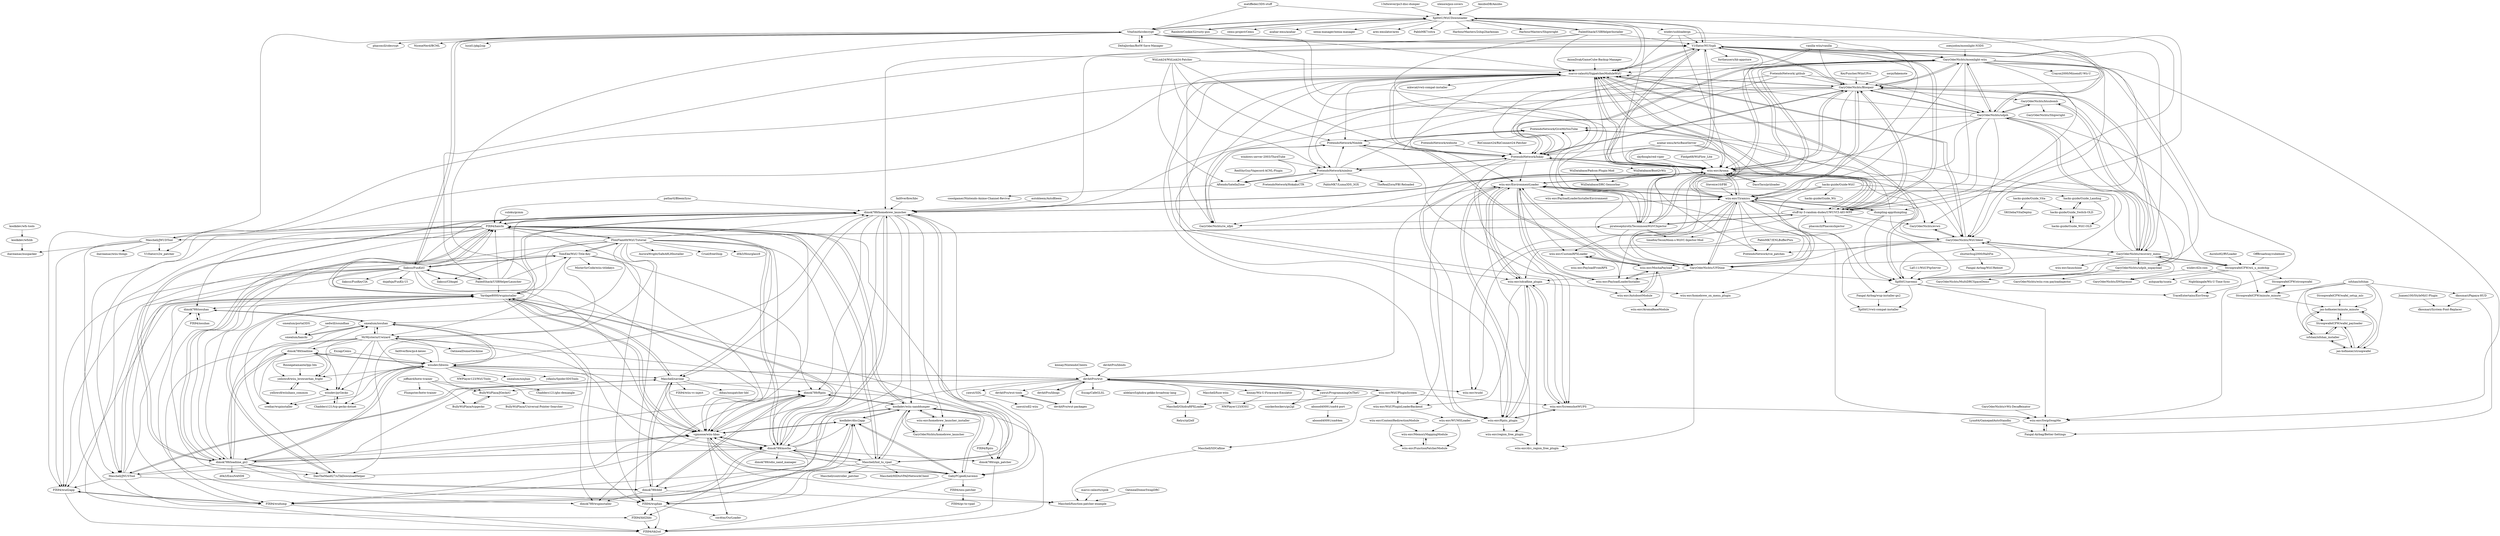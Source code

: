 digraph G {
"13xforever/ps3-disc-dumper" -> "Xpl0itU/WiiUDownloader" ["e"=1]
"matiffeder/3DS-stuff" -> "Xpl0itU/WiiUDownloader" ["e"=1]
"matiffeder/3DS-stuff" -> "VitaSmith/cdecrypt" ["e"=1]
"FailedShack/USBHelperInstaller" -> "Xpl0itU/WiiUDownloader" ["e"=1]
"FailedShack/USBHelperInstaller" -> "V10lator/NUSspli" ["e"=1]
"FailedShack/USBHelperInstaller" -> "marco-calautti/SigpatchesModuleWiiU" ["e"=1]
"FailedShack/USBHelperInstaller" -> "dimok789/homebrew_launcher" ["e"=1]
"FailedShack/USBHelperInstaller" -> "piratesephiroth/TeconmoonWiiVCInjector" ["e"=1]
"PretendoNetwork/website" -> "PretendoNetwork/Inkay" ["e"=1]
"FailedShack/USBHelperLauncher" -> "dimok789/homebrew_launcher" ["e"=1]
"FailedShack/USBHelperLauncher" -> "TomEke/WiiU-Title-Key" ["e"=1]
"FailedShack/USBHelperLauncher" -> "V10lator/NUSspli" ["e"=1]
"FailedShack/USBHelperLauncher" -> "llakssz/FunKiiU" ["e"=1]
"FailedShack/USBHelperLauncher" -> "FIX94/haxchi" ["e"=1]
"FailedShack/USBHelperLauncher" -> "Yardape8000/wupinstaller" ["e"=1]
"RiiConnect24/RiiConnect24-Patcher" -> "PretendoNetwork/Inkay" ["e"=1]
"PretendoNetwork/.github" -> "PretendoNetwork/nimbus" ["e"=1]
"PretendoNetwork/.github" -> "PretendoNetwork/Inkay" ["e"=1]
"PretendoNetwork/.github" -> "GaryOderNichts/udpih" ["e"=1]
"PretendoNetwork/.github" -> "GaryOderNichts/Bloopair" ["e"=1]
"Fledge68/WiiFlow_Lite" -> "wiiu-env/Aroma" ["e"=1]
"pathartl/BleemSync" -> "dimok789/homebrew_launcher" ["e"=1]
"pathartl/BleemSync" -> "FIX94/haxchi" ["e"=1]
"DeltaJordan/BotW-Save-Manager" -> "VitaSmith/cdecrypt" ["e"=1]
"hacks-guide/Guide_Vita" -> "SKGleba/VitaDeploy" ["e"=1]
"hacks-guide/Guide_Vita" -> "hacks-guide/Guide_Switch-OLD"
"hacks-guide/Guide_Landing" -> "hacks-guide/Guide_Switch-OLD"
"hacks-guide/Guide_Landing" -> "hacks-guide/Guide_WiiU-OLD"
"wiiu-env/homebrew_launcher_installer" -> "GaryOderNichts/homebrew_launcher"
"wiiu-env/homebrew_launcher_installer" -> "koolkdev/wiiu-nanddumper"
"autobleem/AutoBleem" -> "dimok789/homebrew_launcher" ["e"=1]
"wiiu-env/WiiUPluginSystem" -> "devkitPro/wut"
"wiiu-env/WiiUPluginSystem" -> "wiiu-env/WiiUPluginLoaderBackend"
"wiiu-env/WiiUPluginSystem" -> "wiiu-env/ScreenshotWUPS"
"wiiu-env/WiiUPluginSystem" -> "Maschell/GhidraRPXLoader"
"wiiu-env/WiiUPluginSystem" -> "Maschell/SDCafiine"
"aldelaro5/ghidra-gekko-broadway-lang" -> "Maschell/GhidraRPXLoader" ["e"=1]
"Maschell/fuse-wiiu" -> "NWPlayer123/IOSU"
"wiiu-env/ScreenshotWUPS" -> "wiiu-env/sdcafiine_plugin"
"wiiu-env/ScreenshotWUPS" -> "wiiu-env/ftpiiu_plugin"
"wiiu-env/ScreenshotWUPS" -> "wiiu-env/SwipSwapMe"
"Maschell/GhidraRPXLoader" -> "Relys/rpl2elf"
"kinnay/Wii-U-Firmware-Emulator" -> "NWPlayer123/IOSU"
"devkitPro/wut-tools" -> "devkitPro/wut-packages"
"devkitPro/wut-packages" -> "devkitPro/wut-tools"
"wiiu-env/SwipSwapMe" -> "Fangal-Airbag/Better-Settings"
"WiiDatabase/Padcon-Plugin-Mod" -> "WiiDatabase/DRC-Sensorbar"
"hacks-guide/Guide_Switch-OLD" -> "hacks-guide/Guide_Landing"
"hacks-guide/Guide_Switch-OLD" -> "hacks-guide/Guide_WiiU-OLD"
"yawut/SDL" -> "yawut/sdl2-wiiu"
"devkitPro/libnds" -> "devkitPro/wut" ["e"=1]
"stuff-by-3-random-dudes/UWUVCI-AIO-WPF" -> "piratesephiroth/TeconmoonWiiVCInjector"
"stuff-by-3-random-dudes/UWUVCI-AIO-WPF" -> "marco-calautti/SigpatchesModuleWiiU"
"stuff-by-3-random-dudes/UWUVCI-AIO-WPF" -> "wiiu-env/Aroma"
"stuff-by-3-random-dudes/UWUVCI-AIO-WPF" -> "wiiu-env/Tiramisu"
"stuff-by-3-random-dudes/UWUVCI-AIO-WPF" -> "GaryOderNichts/Bloopair"
"stuff-by-3-random-dudes/UWUVCI-AIO-WPF" -> "phacoxcll/PhacoxsInjector"
"stuff-by-3-random-dudes/UWUVCI-AIO-WPF" -> "timefox/TeconMoon-s-WiiVC-Injector-Mod"
"stuff-by-3-random-dudes/UWUVCI-AIO-WPF" -> "V10lator/NUSspli"
"stuff-by-3-random-dudes/UWUVCI-AIO-WPF" -> "Xpl0itU/savemii"
"stuff-by-3-random-dudes/UWUVCI-AIO-WPF" -> "GaryOderNichts/re_nfpii"
"stuff-by-3-random-dudes/UWUVCI-AIO-WPF" -> "GaryOderNichts/evwii"
"stuff-by-3-random-dudes/UWUVCI-AIO-WPF" -> "Fangal-Airbag/wup-installer-gx2"
"V10lator/NUSspli" -> "wiiu-env/Aroma"
"V10lator/NUSspli" -> "GaryOderNichts/Bloopair"
"V10lator/NUSspli" -> "marco-calautti/SigpatchesModuleWiiU"
"V10lator/NUSspli" -> "wiiu-env/Tiramisu"
"V10lator/NUSspli" -> "stuff-by-3-random-dudes/UWUVCI-AIO-WPF"
"V10lator/NUSspli" -> "Xpl0itU/WiiUDownloader"
"V10lator/NUSspli" -> "GaryOderNichts/udpih"
"V10lator/NUSspli" -> "PretendoNetwork/Inkay"
"V10lator/NUSspli" -> "GaryOderNichts/WiiUIdent"
"V10lator/NUSspli" -> "piratesephiroth/TeconmoonWiiVCInjector"
"V10lator/NUSspli" -> "fortheusers/hb-appstore" ["e"=1]
"V10lator/NUSspli" -> "GaryOderNichts/UFDiine"
"V10lator/NUSspli" -> "GaryOderNichts/recovery_menu"
"V10lator/NUSspli" -> "dimok789/homebrew_launcher"
"V10lator/NUSspli" -> "GaryOderNichts/moonlight-wiiu"
"dumpling-app/dumpling" -> "wiiu-env/Tiramisu"
"dumpling-app/dumpling" -> "GaryOderNichts/WiiUIdent"
"dumpling-app/dumpling" -> "marco-calautti/SigpatchesModuleWiiU"
"dumpling-app/dumpling" -> "wiiu-env/wudd"
"dumpling-app/dumpling" -> "Xpl0itU/savemii"
"devkitPro/libogc" -> "devkitPro/wut" ["e"=1]
"wiidev/usbloadergx" -> "wiiu-env/Aroma" ["e"=1]
"wiidev/usbloadergx" -> "V10lator/NUSspli" ["e"=1]
"wiidev/usbloadergx" -> "GaryOderNichts/Bloopair" ["e"=1]
"wiidev/usbloadergx" -> "marco-calautti/SigpatchesModuleWiiU" ["e"=1]
"RedShyGuy/Vapecord-ACNL-Plugin" -> "Aftendo/SatellaZone" ["e"=1]
"hacks-guide/Guide-WiiU" -> "hacks-guide/Guide_Wii"
"hacks-guide/Guide-WiiU" -> "wiiu-env/Tiramisu"
"hacks-guide/Guide-WiiU" -> "hacks-guide/Guide_Landing"
"hacks-guide/Guide-WiiU" -> "GaryOderNichts/UFDiine"
"aboood40091/sm64-port" -> "aboood40091/sm64ex"
"smealum/portal3DS" -> "smealum/haxchi" ["e"=1]
"Rinnegatamante/lpp-3ds" -> "yellows8/wiiu_browserhax_fright" ["e"=1]
"wiiu-env/WiiUPluginLoaderBackend" -> "wiiu-env/WUMSLoader"
"wiiu-env/WUMSLoader" -> "wiiu-env/MemoryMappingModule"
"wiiu-env/WUMSLoader" -> "wiiu-env/FunctionPatcherModule"
"wiiu-env/MochaPayload" -> "wiiu-env/AutobootModule"
"wiiu-env/MochaPayload" -> "wiiu-env/PayloadLoaderInstaller"
"wiiu-env/MochaPayload" -> "wiiu-env/AromaBaseModule"
"wiiu-env/MochaPayload" -> "wiiu-env/CustomRPXLoader"
"GaryOderNichts/UFDiine" -> "marco-calautti/SigpatchesModuleWiiU"
"GaryOderNichts/UFDiine" -> "wiiu-env/EnvironmentLoader"
"GaryOderNichts/UFDiine" -> "wiiu-env/PayloadLoaderInstaller"
"GaryOderNichts/UFDiine" -> "wiiu-env/Tiramisu"
"GaryOderNichts/UFDiine" -> "wiiu-env/sdcafiine_plugin"
"GaryOderNichts/UFDiine" -> "Xpl0itU/savemii"
"wiiu-env/ftpiiu_plugin" -> "wiiu-env/sdcafiine_plugin"
"wiiu-env/ftpiiu_plugin" -> "wiiu-env/EnvironmentLoader"
"wiiu-env/ftpiiu_plugin" -> "wiiu-env/ScreenshotWUPS"
"wiiu-env/ftpiiu_plugin" -> "wiiu-env/region_free_plugin"
"GaryOderNichts/vWii-Decaffeinator" -> "wiiu-env/SwipSwapMe"
"wiiu-env/MemoryMappingModule" -> "wiiu-env/FunctionPatcherModule"
"wiiu-env/FunctionPatcherModule" -> "wiiu-env/MemoryMappingModule"
"wiiu-env/homebrew_on_menu_plugin" -> "wiiu-env/drc_region_free_plugin"
"wiiu-env/CustomRPXLoader" -> "wiiu-env/PayloadFromRPX"
"wiiu-env/CustomRPXLoader" -> "wiiu-env/MochaPayload"
"GaryOderNichts/homebrew_launcher" -> "wiiu-env/homebrew_launcher_installer"
"GaryOderNichts/homebrew_launcher" -> "koolkdev/wiiu-nanddumper"
"suloku/gcmm" -> "FIX94/haxchi" ["e"=1]
"DacoTaco/priiloader" -> "wiiu-env/Aroma" ["e"=1]
"windows-server-2003/ThirdTube" -> "Aftendo/SatellaZone" ["e"=1]
"windows-server-2003/ThirdTube" -> "PretendoNetwork/nimbus" ["e"=1]
"NWPlayer123/WiiUTools" -> "Chadderz121/ghs-demangle"
"GaryOderNichts/moonlight-wiiu" -> "GaryOderNichts/Bloopair"
"GaryOderNichts/moonlight-wiiu" -> "wiiu-env/SwipSwapMe"
"GaryOderNichts/moonlight-wiiu" -> "PretendoNetwork/Inkay"
"GaryOderNichts/moonlight-wiiu" -> "wiiu-env/Aroma"
"GaryOderNichts/moonlight-wiiu" -> "piratesephiroth/TeconmoonWiiVCInjector"
"GaryOderNichts/moonlight-wiiu" -> "wiiu-env/Tiramisu"
"GaryOderNichts/moonlight-wiiu" -> "GaryOderNichts/re_nfpii"
"GaryOderNichts/moonlight-wiiu" -> "Crayon2000/MiisendU-Wii-U"
"GaryOderNichts/moonlight-wiiu" -> "TraceEntertains/EnvSwap"
"GaryOderNichts/moonlight-wiiu" -> "GaryOderNichts/WiiUIdent"
"GaryOderNichts/moonlight-wiiu" -> "marco-calautti/SigpatchesModuleWiiU"
"GaryOderNichts/moonlight-wiiu" -> "Xpl0itU/savemii"
"GaryOderNichts/moonlight-wiiu" -> "GaryOderNichts/evwii"
"GaryOderNichts/moonlight-wiiu" -> "GaryOderNichts/udpih"
"GaryOderNichts/moonlight-wiiu" -> "stuff-by-3-random-dudes/UWUVCI-AIO-WPF"
"wiiu-env/sdcafiine_plugin" -> "wiiu-env/ftpiiu_plugin"
"wiiu-env/sdcafiine_plugin" -> "wiiu-env/ScreenshotWUPS"
"wiiu-env/sdcafiine_plugin" -> "wiiu-env/homebrew_on_menu_plugin"
"wiiu-env/sdcafiine_plugin" -> "wiiu-env/drc_region_free_plugin"
"wiiu-env/sdcafiine_plugin" -> "wiiu-env/EnvironmentLoader"
"wiiu-env/sdcafiine_plugin" -> "wiiu-env/WiiUPluginLoaderBackend"
"piratesephiroth/TeconmoonWiiVCInjector" -> "stuff-by-3-random-dudes/UWUVCI-AIO-WPF"
"piratesephiroth/TeconmoonWiiVCInjector" -> "GaryOderNichts/moonlight-wiiu"
"piratesephiroth/TeconmoonWiiVCInjector" -> "marco-calautti/SigpatchesModuleWiiU"
"piratesephiroth/TeconmoonWiiVCInjector" -> "timefox/TeconMoon-s-WiiVC-Injector-Mod"
"piratesephiroth/TeconmoonWiiVCInjector" -> "V10lator/NUSspli"
"piratesephiroth/TeconmoonWiiVCInjector" -> "wiiu-env/Aroma"
"piratesephiroth/TeconmoonWiiVCInjector" -> "Maschell/JWUDTool"
"piratesephiroth/TeconmoonWiiVCInjector" -> "GaryOderNichts/UFDiine"
"WiiLink24/WiiLink24-Patcher" -> "PretendoNetwork/Inkay" ["e"=1]
"WiiLink24/WiiLink24-Patcher" -> "marco-calautti/SigpatchesModuleWiiU" ["e"=1]
"WiiLink24/WiiLink24-Patcher" -> "PretendoNetwork/Nimble" ["e"=1]
"WiiLink24/WiiLink24-Patcher" -> "PretendoNetwork/nimbus" ["e"=1]
"WiiLink24/WiiLink24-Patcher" -> "Aftendo/SatellaZone" ["e"=1]
"GaryOderNichts/bluubomb" -> "GaryOderNichts/recovery_menu"
"GaryOderNichts/bluubomb" -> "GaryOderNichts/Shipwright"
"GaryOderNichts/bluubomb" -> "GaryOderNichts/udpih"
"VitaSmith/cdecrypt" -> "llakssz/FunKiiU"
"VitaSmith/cdecrypt" -> "Xpl0itU/WiiUDownloader"
"VitaSmith/cdecrypt" -> "Maschell/JWUDTool"
"VitaSmith/cdecrypt" -> "phacoxcll/cdecrypt"
"VitaSmith/cdecrypt" -> "MrMysterio/Uwizard"
"VitaSmith/cdecrypt" -> "dumpling-app/dumpling"
"VitaSmith/cdecrypt" -> "wiiu-env/Aroma"
"VitaSmith/cdecrypt" -> "marco-calautti/SigpatchesModuleWiiU"
"VitaSmith/cdecrypt" -> "V10lator/NUSspli"
"VitaSmith/cdecrypt" -> "piratesephiroth/TeconmoonWiiVCInjector"
"VitaSmith/cdecrypt" -> "stuff-by-3-random-dudes/UWUVCI-AIO-WPF"
"VitaSmith/cdecrypt" -> "DeltaJordan/BotW-Save-Manager" ["e"=1]
"VitaSmith/cdecrypt" -> "NiceneNerd/BCML" ["e"=1]
"VitaSmith/cdecrypt" -> "lusid1/pkg2zip" ["e"=1]
"Laf111/WiiUFtpServer" -> "Xpl0itU/savemii"
"Aurelio92/RVLoader" -> "StroopwafelCFW/wii_u_modchip" ["e"=1]
"wiiudev/libwiiu" -> "wiiudev/pyGecko"
"wiiudev/libwiiu" -> "smealum/iosuhax"
"wiiudev/libwiiu" -> "Chadderz121/tcp-gecko-dotnet"
"wiiudev/libwiiu" -> "yellows8/wiiu_browserhax_fright"
"wiiudev/libwiiu" -> "NWPlayer123/WiiUTools"
"wiiudev/libwiiu" -> "dimok789/loadiine_gx2"
"wiiudev/libwiiu" -> "dimok789/loadiine"
"wiiudev/libwiiu" -> "devkitPro/wut"
"wiiudev/libwiiu" -> "MrMysterio/Uwizard"
"wiiudev/libwiiu" -> "smealum/ninjhax" ["e"=1]
"wiiudev/libwiiu" -> "yifanlu/Spider3DSTools" ["e"=1]
"wiiudev/libwiiu" -> "dimok789/mocha"
"wiiudev/libwiiu" -> "dimok789/homebrew_launcher"
"wiiudev/libwiiu" -> "crediar/wupinstaller"
"wiiudev/libwiiu" -> "Maschell/saviine"
"wiiudev/pyGecko" -> "crediar/wupinstaller"
"wiiudev/pyGecko" -> "Chadderz121/tcp-gecko-dotnet"
"Chadderz121/tcp-gecko-dotnet" -> "wiiudev/pyGecko"
"wiiu-env/PayloadLoaderInstaller" -> "wiiu-env/MochaPayload"
"wiiu-env/PayloadLoaderInstaller" -> "wiiu-env/EnvironmentLoader"
"wiiu-env/PayloadLoaderInstaller" -> "wiiu-env/CustomRPXLoader"
"wiiu-env/PayloadLoaderInstaller" -> "wiiu-env/AutobootModule"
"WiiDatabase/Boot2vWii" -> "WiiDatabase/DRC-Sensorbar"
"GaryOderNichts/Bloopair" -> "wiiu-env/Tiramisu"
"GaryOderNichts/Bloopair" -> "wiiu-env/Aroma"
"GaryOderNichts/Bloopair" -> "marco-calautti/SigpatchesModuleWiiU"
"GaryOderNichts/Bloopair" -> "GaryOderNichts/moonlight-wiiu"
"GaryOderNichts/Bloopair" -> "V10lator/NUSspli"
"GaryOderNichts/Bloopair" -> "PretendoNetwork/Inkay"
"GaryOderNichts/Bloopair" -> "GaryOderNichts/recovery_menu"
"GaryOderNichts/Bloopair" -> "GaryOderNichts/UFDiine"
"GaryOderNichts/Bloopair" -> "wiiu-env/EnvironmentLoader"
"GaryOderNichts/Bloopair" -> "stuff-by-3-random-dudes/UWUVCI-AIO-WPF"
"GaryOderNichts/Bloopair" -> "GaryOderNichts/udpih"
"GaryOderNichts/Bloopair" -> "Xpl0itU/savemii"
"GaryOderNichts/Bloopair" -> "dimok789/homebrew_launcher"
"GaryOderNichts/Bloopair" -> "wiiu-env/ftpiiu_plugin"
"GaryOderNichts/Bloopair" -> "GaryOderNichts/bluubomb"
"PretendoNetwork/Inkay" -> "PretendoNetwork/Nimble"
"PretendoNetwork/Inkay" -> "wiiu-env/Aroma"
"PretendoNetwork/Inkay" -> "wiiu-env/ftpiiu_plugin"
"PretendoNetwork/Inkay" -> "wiiu-env/EnvironmentLoader"
"PretendoNetwork/Inkay" -> "PretendoNetwork/nimbus"
"PretendoNetwork/Inkay" -> "wiiu-env/ScreenshotWUPS"
"PretendoNetwork/Inkay" -> "GaryOderNichts/Bloopair"
"PretendoNetwork/Inkay" -> "marco-calautti/SigpatchesModuleWiiU"
"PretendoNetwork/Inkay" -> "PretendoNetwork/rce_patches"
"PretendoNetwork/Inkay" -> "GaryOderNichts/moonlight-wiiu"
"PretendoNetwork/Inkay" -> "GaryOderNichts/evwii"
"PretendoNetwork/Inkay" -> "WiiDatabase/Boot2vWii"
"PretendoNetwork/Inkay" -> "PretendoNetwork/GiveMiiYouTube"
"RainbowCookie32/rusty-psn" -> "Xpl0itU/WiiUDownloader" ["e"=1]
"xerpi/fakemote" -> "GaryOderNichts/Bloopair" ["e"=1]
"PretendoNetwork/nimbus" -> "PretendoNetwork/Inkay"
"PretendoNetwork/nimbus" -> "PretendoNetwork/Nimble"
"PretendoNetwork/nimbus" -> "TheRealZora/FBI-Reloaded"
"PretendoNetwork/nimbus" -> "Aftendo/SatellaZone"
"PretendoNetwork/nimbus" -> "PretendoNetwork/HokakuCTR"
"PretendoNetwork/nimbus" -> "PabloMK7/Luma3DS_3GX" ["e"=1]
"PretendoNetwork/nimbus" -> "PretendoNetwork/GiveMiiYouTube"
"PretendoNetwork/nimbus" -> "marco-calautti/SigpatchesModuleWiiU"
"Exzap/Cemu" -> "wiiudev/libwiiu" ["e"=1]
"Exzap/Cemu" -> "yellows8/wiiu_browserhax_fright" ["e"=1]
"marco-calautti/SigpatchesModuleWiiU" -> "GaryOderNichts/UFDiine"
"marco-calautti/SigpatchesModuleWiiU" -> "Xpl0itU/savemii"
"marco-calautti/SigpatchesModuleWiiU" -> "wiiu-env/sdcafiine_plugin"
"marco-calautti/SigpatchesModuleWiiU" -> "wiiu-env/ftpiiu_plugin"
"marco-calautti/SigpatchesModuleWiiU" -> "V10lator/c2w_patcher"
"marco-calautti/SigpatchesModuleWiiU" -> "wiiu-env/Tiramisu"
"marco-calautti/SigpatchesModuleWiiU" -> "GaryOderNichts/Bloopair"
"marco-calautti/SigpatchesModuleWiiU" -> "GaryOderNichts/WiiUIdent"
"marco-calautti/SigpatchesModuleWiiU" -> "GaryOderNichts/re_nfpii"
"marco-calautti/SigpatchesModuleWiiU" -> "stuff-by-3-random-dudes/UWUVCI-AIO-WPF"
"marco-calautti/SigpatchesModuleWiiU" -> "PretendoNetwork/Nimble"
"marco-calautti/SigpatchesModuleWiiU" -> "wiiu-env/Aroma"
"marco-calautti/SigpatchesModuleWiiU" -> "wiiu-env/ScreenshotWUPS"
"marco-calautti/SigpatchesModuleWiiU" -> "V10lator/NUSspli"
"marco-calautti/SigpatchesModuleWiiU" -> "mkwcat/vwii-compat-installer"
"Xpl0itU/savemii" -> "marco-calautti/SigpatchesModuleWiiU"
"Xpl0itU/savemii" -> "Fangal-Airbag/wup-installer-gx2"
"Xpl0itU/savemii" -> "wiiu-env/SwipSwapMe"
"Xpl0itU/savemii" -> "TraceEntertains/EnvSwap"
"Xpl0itU/savemii" -> "Xpl0itU/vwii-compat-installer"
"AxionDrak/GameCube-Backup-Manager" -> "marco-calautti/SigpatchesModuleWiiU" ["e"=1]
"koolkdev/wfs-tools" -> "koolkdev/wfslib"
"wiiu-env/Tiramisu" -> "wiiu-env/EnvironmentLoader"
"wiiu-env/Tiramisu" -> "wiiu-env/Aroma"
"wiiu-env/Tiramisu" -> "GaryOderNichts/Bloopair"
"wiiu-env/Tiramisu" -> "GaryOderNichts/UFDiine"
"wiiu-env/Tiramisu" -> "marco-calautti/SigpatchesModuleWiiU"
"wiiu-env/Tiramisu" -> "wiiu-env/MochaPayload"
"wiiu-env/Tiramisu" -> "wiiu-env/wudd"
"wiiu-env/Tiramisu" -> "Xpl0itU/savemii"
"wiiu-env/Tiramisu" -> "stuff-by-3-random-dudes/UWUVCI-AIO-WPF"
"wiiu-env/Tiramisu" -> "wiiu-env/SwipSwapMe"
"wiiu-env/Tiramisu" -> "wiiu-env/PayloadLoaderInstaller"
"wiiu-env/Tiramisu" -> "dimok789/homebrew_launcher"
"wiiu-env/Tiramisu" -> "wiiu-env/CustomRPXLoader"
"wiiu-env/Tiramisu" -> "dumpling-app/dumpling"
"wiiu-env/Tiramisu" -> "PretendoNetwork/rce_patches"
"devkitPro/wut" -> "wiiu-env/WiiUPluginSystem"
"devkitPro/wut" -> "yawut/ProgrammingOnTheU"
"devkitPro/wut" -> "wiiudev/libwiiu"
"devkitPro/wut" -> "kinnay/Wii-U-Firmware-Emulator"
"devkitPro/wut" -> "dimok789/mocha"
"devkitPro/wut" -> "devkitPro/libogc" ["e"=1]
"devkitPro/wut" -> "yawut/SDL"
"devkitPro/wut" -> "Exzap/CafeGLSL"
"devkitPro/wut" -> "wiiu-env/EnvironmentLoader"
"devkitPro/wut" -> "wiiu-env/wudd"
"devkitPro/wut" -> "devkitPro/wut-packages"
"devkitPro/wut" -> "devkitPro/wut-tools"
"devkitPro/wut" -> "BullyWiiPlaza/JGeckoU"
"devkitPro/wut" -> "Maschell/GhidraRPXLoader"
"devkitPro/wut" -> "snickerbockers/gx2gl"
"Aftendo/SatellaZone" -> "cooolgamer/Nintendo-Anime-Channel-Revival"
"Aftendo/SatellaZone" -> "PretendoNetwork/nimbus"
"yellows8/wiiuhaxx_common" -> "yellows8/wiiu_browserhax_fright"
"Maschell/saviine" -> "vgmoose/wiiu-hbas"
"Maschell/saviine" -> "Yardape8000/wupinstaller"
"Maschell/saviine" -> "dimok789/ddd"
"Maschell/saviine" -> "FIX94/wiiu-vc-inject"
"Maschell/saviine" -> "dibas/nnupatcher-hbl"
"Maschell/saviine" -> "Maschell/JNUSTool"
"Maschell/saviine" -> "dimok789/ftpiiu"
"wiiu-env/region_free_plugin" -> "wiiu-env/drc_region_free_plugin"
"wiiu-env/EnvironmentLoader" -> "wiiu-env/CustomRPXLoader"
"wiiu-env/EnvironmentLoader" -> "wiiu-env/PayloadLoaderInstaller"
"wiiu-env/EnvironmentLoader" -> "wiiu-env/Tiramisu"
"wiiu-env/EnvironmentLoader" -> "wiiu-env/region_free_plugin"
"wiiu-env/EnvironmentLoader" -> "wiiu-env/MochaPayload"
"wiiu-env/EnvironmentLoader" -> "wiiu-env/sdcafiine_plugin"
"wiiu-env/EnvironmentLoader" -> "wiiu-env/ftpiiu_plugin"
"wiiu-env/EnvironmentLoader" -> "wiiu-env/Aroma"
"wiiu-env/EnvironmentLoader" -> "GaryOderNichts/UFDiine"
"wiiu-env/EnvironmentLoader" -> "wiiu-env/homebrew_on_menu_plugin"
"wiiu-env/EnvironmentLoader" -> "wiiu-env/AutobootModule"
"wiiu-env/EnvironmentLoader" -> "wiiu-env/PayloadLoaderInstallerEnvironment"
"wiiu-env/EnvironmentLoader" -> "wiiu-env/WiiUPluginLoaderBackend"
"wiiu-env/AutobootModule" -> "wiiu-env/MochaPayload"
"wiiu-env/AutobootModule" -> "wiiu-env/AromaBaseModule"
"PretendoNetwork/Nimble" -> "PretendoNetwork/Inkay"
"PretendoNetwork/Nimble" -> "PretendoNetwork/GiveMiiYouTube"
"PretendoNetwork/Nimble" -> "GaryOderNichts/re_nfpii"
"PretendoNetwork/Nimble" -> "wiiu-env/ScreenshotWUPS"
"FIX94/nnu-patcher" -> "FIX94/gc-to-vpad"
"dimok789/loadiine" -> "yellows8/wiiu_browserhax_fright"
"dimok789/loadiine" -> "dimok789/loadiine_gx2"
"dimok789/loadiine" -> "wiiudev/pyGecko"
"dimok789/loadiine" -> "crediar/wupinstaller"
"dimok789/loadiine" -> "wiiudev/libwiiu"
"dimok789/loadiine" -> "smealum/iosuhax"
"yellows8/wiiu_browserhax_fright" -> "yellows8/wiiuhaxx_common"
"yellows8/wiiu_browserhax_fright" -> "wiiudev/pyGecko"
"MrMysterio/Uwizard" -> "smealum/iosuhax"
"MrMysterio/Uwizard" -> "dimok789/sign_patcher"
"MrMysterio/Uwizard" -> "yellows8/wiiu_browserhax_fright"
"MrMysterio/Uwizard" -> "vgmoose/wiiu-hbas"
"MrMysterio/Uwizard" -> "dimok789/loadiine"
"MrMysterio/Uwizard" -> "FIX94/wudump"
"MrMysterio/Uwizard" -> "wiiudev/pyGecko"
"MrMysterio/Uwizard" -> "BullyWiiPlaza/JGeckoU"
"MrMysterio/Uwizard" -> "crediar/wupinstaller"
"MrMysterio/Uwizard" -> "OatmealDome/Geckiine"
"MrMysterio/Uwizard" -> "Chadderz121/tcp-gecko-dotnet"
"wiiu-env/ContentRedirectionModule" -> "wiiu-env/MemoryMappingModule"
"wiiu-env/ContentRedirectionModule" -> "wiiu-env/FunctionPatcherModule"
"dimok789/homebrew_launcher" -> "dimok789/loadiine_gx2"
"dimok789/homebrew_launcher" -> "FIX94/haxchi"
"dimok789/homebrew_launcher" -> "dimok789/mocha"
"dimok789/homebrew_launcher" -> "Yardape8000/wupinstaller"
"dimok789/homebrew_launcher" -> "vgmoose/wiiu-hbas"
"dimok789/homebrew_launcher" -> "koolkdev/wiiu-nanddumper"
"dimok789/homebrew_launcher" -> "dimok789/ddd"
"dimok789/homebrew_launcher" -> "dimok789/ftpiiu"
"dimok789/homebrew_launcher" -> "wiiu-env/homebrew_launcher_installer"
"dimok789/homebrew_launcher" -> "Maschell/hid_to_vpad"
"dimok789/homebrew_launcher" -> "wiiu-env/Tiramisu"
"dimok789/homebrew_launcher" -> "Maschell/saviine"
"dimok789/homebrew_launcher" -> "Maschell/JNUSTool"
"dimok789/homebrew_launcher" -> "wiiu-env/Aroma"
"dimok789/homebrew_launcher" -> "GabyPCgeeK/savemii"
"xlenore/psx-covers" -> "Xpl0itU/WiiUDownloader" ["e"=1]
"Xpl0itU/WiiUDownloader" -> "V10lator/NUSspli"
"Xpl0itU/WiiUDownloader" -> "FailedShack/USBHelperInstaller" ["e"=1]
"Xpl0itU/WiiUDownloader" -> "wiiu-env/Aroma"
"Xpl0itU/WiiUDownloader" -> "VitaSmith/cdecrypt"
"Xpl0itU/WiiUDownloader" -> "cemu-project/Cemu" ["e"=1]
"Xpl0itU/WiiUDownloader" -> "azahar-emu/azahar" ["e"=1]
"Xpl0itU/WiiUDownloader" -> "GaryOderNichts/Bloopair"
"Xpl0itU/WiiUDownloader" -> "marco-calautti/SigpatchesModuleWiiU"
"Xpl0itU/WiiUDownloader" -> "xenia-manager/xenia-manager" ["e"=1]
"Xpl0itU/WiiUDownloader" -> "RainbowCookie32/rusty-psn" ["e"=1]
"Xpl0itU/WiiUDownloader" -> "wiidev/usbloadergx" ["e"=1]
"Xpl0itU/WiiUDownloader" -> "ares-emulator/ares" ["e"=1]
"Xpl0itU/WiiUDownloader" -> "PabloMK7/citra" ["e"=1]
"Xpl0itU/WiiUDownloader" -> "HarbourMasters/2ship2harkinian" ["e"=1]
"Xpl0itU/WiiUDownloader" -> "HarbourMasters/Shipwright" ["e"=1]
"GaryOderNichts/re_nfpii" -> "PretendoNetwork/Nimble"
"wiiu-env/Aroma" -> "wiiu-env/Tiramisu"
"wiiu-env/Aroma" -> "wiiu-env/EnvironmentLoader"
"wiiu-env/Aroma" -> "PretendoNetwork/Inkay"
"wiiu-env/Aroma" -> "GaryOderNichts/Bloopair"
"wiiu-env/Aroma" -> "V10lator/NUSspli"
"wiiu-env/Aroma" -> "marco-calautti/SigpatchesModuleWiiU"
"wiiu-env/Aroma" -> "stuff-by-3-random-dudes/UWUVCI-AIO-WPF"
"wiiu-env/Aroma" -> "wiiu-env/ftpiiu_plugin"
"wiiu-env/Aroma" -> "Xpl0itU/savemii"
"wiiu-env/Aroma" -> "dimok789/homebrew_launcher"
"wiiu-env/Aroma" -> "DacoTaco/priiloader" ["e"=1]
"wiiu-env/Aroma" -> "GaryOderNichts/moonlight-wiiu"
"wiiu-env/Aroma" -> "GaryOderNichts/re_nfpii"
"wiiu-env/Aroma" -> "GaryOderNichts/WiiUIdent"
"wiiu-env/Aroma" -> "wiiu-env/sdcafiine_plugin"
"GaryOderNichts/recovery_menu" -> "GaryOderNichts/udpih"
"GaryOderNichts/recovery_menu" -> "GaryOderNichts/bluubomb"
"GaryOderNichts/recovery_menu" -> "StroopwafelCFW/wii_u_modchip"
"GaryOderNichts/recovery_menu" -> "GaryOderNichts/udpih_nxpayload"
"GaryOderNichts/recovery_menu" -> "GaryOderNichts/WiiUIdent"
"GaryOderNichts/recovery_menu" -> "wiiu-env/EnvironmentLoader"
"GaryOderNichts/recovery_menu" -> "wiiu-env/launchiine"
"GaryOderNichts/recovery_menu" -> "PretendoNetwork/GiveMiiYouTube"
"GaryOderNichts/recovery_menu" -> "GaryOderNichts/Bloopair"
"GaryOderNichts/recovery_menu" -> "GaryOderNichts/UFDiine"
"GaryOderNichts/recovery_menu" -> "GaryOderNichts/DNSpresso"
"dimok789/loadiine_gx2" -> "dimok789/homebrew_launcher"
"dimok789/loadiine_gx2" -> "FIX94/haxchi"
"dimok789/loadiine_gx2" -> "dimok789/mocha"
"dimok789/loadiine_gx2" -> "dimok789/loadiine"
"dimok789/loadiine_gx2" -> "dimok789/ddd"
"dimok789/loadiine_gx2" -> "Yardape8000/wupinstaller"
"dimok789/loadiine_gx2" -> "wiiudev/libwiiu"
"dimok789/loadiine_gx2" -> "Maschell/saviine"
"dimok789/loadiine_gx2" -> "dimok789/ftpiiu"
"dimok789/loadiine_gx2" -> "vgmoose/wiiu-hbas"
"dimok789/loadiine_gx2" -> "Maschell/JNUSTool"
"dimok789/loadiine_gx2" -> "smealum/iosuhax"
"dimok789/loadiine_gx2" -> "d0k3/EmuNAND9" ["e"=1]
"dimok789/loadiine_gx2" -> "DanTheMan827/uTikDownloadHelper"
"dimok789/loadiine_gx2" -> "FIX94/wuphax"
"GaryOderNichts/udpih_nxpayload" -> "GaryOderNichts/wiiu-rcm-payloadinjector"
"GaryOderNichts/udpih_nxpayload" -> "GaryOderNichts/MultiDRCSpaceDemo" ["e"=1]
"PabloMK7/ENLBufferPwn" -> "PretendoNetwork/rce_patches" ["e"=1]
"GaryOderNichts/WiiUIdent" -> "GaryOderNichts/evwii"
"GaryOderNichts/WiiUIdent" -> "shutterbug2000/HaltFix"
"GaryOderNichts/WiiUIdent" -> "PretendoNetwork/rce_patches"
"GaryOderNichts/WiiUIdent" -> "GaryOderNichts/UFDiine"
"GaryOderNichts/WiiUIdent" -> "marco-calautti/SigpatchesModuleWiiU"
"GaryOderNichts/WiiUIdent" -> "wiiu-env/EnvironmentLoader"
"GaryOderNichts/WiiUIdent" -> "GaryOderNichts/recovery_menu"
"GaryOderNichts/WiiUIdent" -> "PretendoNetwork/GiveMiiYouTube"
"GaryOderNichts/WiiUIdent" -> "wiiu-env/sdcafiine_plugin"
"GaryOderNichts/WiiUIdent" -> "Xpl0itU/savemii"
"GaryOderNichts/WiiUIdent" -> "Xpl0itU/vwii-compat-installer"
"GaryOderNichts/udpih" -> "GaryOderNichts/recovery_menu"
"GaryOderNichts/udpih" -> "GaryOderNichts/bluubomb"
"GaryOderNichts/udpih" -> "GaryOderNichts/udpih_nxpayload"
"GaryOderNichts/udpih" -> "PretendoNetwork/GiveMiiYouTube"
"GaryOderNichts/udpih" -> "GaryOderNichts/WiiUIdent"
"GaryOderNichts/udpih" -> "GaryOderNichts/Bloopair"
"GaryOderNichts/udpih" -> "V10lator/NUSspli"
"GaryOderNichts/udpih" -> "wiiu-env/Tiramisu"
"GaryOderNichts/udpih" -> "StroopwafelCFW/wii_u_modchip"
"GaryOderNichts/udpih" -> "marco-calautti/SigpatchesModuleWiiU"
"GaryOderNichts/udpih" -> "GaryOderNichts/moonlight-wiiu"
"GaryOderNichts/udpih" -> "wiiu-env/Aroma"
"GaryOderNichts/udpih" -> "stuff-by-3-random-dudes/UWUVCI-AIO-WPF"
"Fangal-Airbag/wup-installer-gx2" -> "Xpl0itU/vwii-compat-installer"
"Steveice10/FBI" -> "wiiu-env/Tiramisu" ["e"=1]
"Maschell/hid_to_vpad" -> "koolkdev/wiiu-nanddumper"
"Maschell/hid_to_vpad" -> "GabyPCgeeK/savemii"
"Maschell/hid_to_vpad" -> "koolkdev/disc2app"
"Maschell/hid_to_vpad" -> "dimok789/mocha"
"Maschell/hid_to_vpad" -> "FIX94/haxchi"
"Maschell/hid_to_vpad" -> "vgmoose/wiiu-hbas"
"Maschell/hid_to_vpad" -> "FIX94/wuphax"
"Maschell/hid_to_vpad" -> "dimok789/homebrew_launcher"
"Maschell/hid_to_vpad" -> "Maschell/controller_patcher"
"Maschell/hid_to_vpad" -> "Maschell/HIDtoVPADNetworkClient"
"PretendoNetwork/GiveMiiYouTube" -> "PretendoNetwork/Nimble"
"wiidev/d2x-cios" -> "wiiu-env/SwipSwapMe" ["e"=1]
"wiidev/d2x-cios" -> "Xpl0itU/savemii" ["e"=1]
"BullyWiiPlaza/JGeckoU" -> "BullyWiiPlaza/tcpgecko"
"BullyWiiPlaza/JGeckoU" -> "BullyWiiPlaza/Universal-Pointer-Searcher"
"fail0verflow/ps4-kexec" -> "wiiudev/libwiiu" ["e"=1]
"OffBroadway/cubeboot" -> "StroopwafelCFW/wii_u_modchip" ["e"=1]
"Maschell/JNUSTool" -> "Yardape8000/wupinstaller"
"Maschell/JNUSTool" -> "Maschell/saviine"
"Maschell/JNUSTool" -> "dimok789/ddd"
"Maschell/JNUSTool" -> "vgmoose/wiiu-hbas"
"Maschell/JNUSTool" -> "FIX94/tik2sd"
"Maschell/JNUSTool" -> "FIX94/wud2app"
"Maschell/JNUSTool" -> "dimok789/iosuhax"
"dimok789/ftpiiu" -> "FIX94/tik2sd"
"dimok789/ftpiiu" -> "dimok789/ddd"
"dimok789/ftpiiu" -> "vgmoose/wiiu-hbas"
"dimok789/ftpiiu" -> "dimok789/wupinstaller"
"dimok789/ftpiiu" -> "koolkdev/wiiu-nanddumper"
"dimok789/ddd" -> "dimok789/wupinstaller"
"dimok789/ddd" -> "dimok789/ftpiiu"
"dimok789/ddd" -> "Maschell/saviine"
"dimok789/ddd" -> "FIX94/wuphax"
"dimok789/ddd" -> "Maschell/function-patcher-example"
"smealum/iosuhax" -> "dimok789/iosuhax"
"smealum/iosuhax" -> "smealum/haxchi"
"smealum/iosuhax" -> "dimok789/wupinstaller"
"smealum/iosuhax" -> "MrMysterio/Uwizard"
"smealum/iosuhax" -> "wiiudev/libwiiu"
"vgmoose/wiiu-hbas" -> "Yardape8000/wupinstaller"
"vgmoose/wiiu-hbas" -> "dimok789/ftpiiu"
"vgmoose/wiiu-hbas" -> "Maschell/saviine"
"vgmoose/wiiu-hbas" -> "koolkdev/disc2app"
"vgmoose/wiiu-hbas" -> "GabyPCgeeK/savemii"
"vgmoose/wiiu-hbas" -> "dimok789/mocha"
"vgmoose/wiiu-hbas" -> "Maschell/function-patcher-example"
"vgmoose/wiiu-hbas" -> "coc4tm/OurLoader"
"vgmoose/wiiu-hbas" -> "FIX94/wudump"
"AmiiboDB/Amiibo" -> "Xpl0itU/WiiUDownloader" ["e"=1]
"yawut/ProgrammingOnTheU" -> "devkitPro/wut"
"yawut/ProgrammingOnTheU" -> "aboood40091/sm64-port"
"yawut/ProgrammingOnTheU" -> "snickerbockers/gx2gl"
"skyfloogle/red-viper" -> "wiiu-env/Aroma" ["e"=1]
"GaryOderNichts/evwii" -> "GaryOderNichts/WiiUIdent"
"shutterbug2000/HaltFix" -> "Fangal-Airbag/WiiUReboot"
"isfshax/isfshax" -> "StroopwafelCFW/wafel_payloader"
"isfshax/isfshax" -> "jan-hofmeier/minute_minute"
"isfshax/isfshax" -> "StroopwafelCFW/minute_minute"
"isfshax/isfshax" -> "dkosmari/Papaya-HUD"
"isfshax/isfshax" -> "jan-hofmeier/stroopwafel"
"isfshax/isfshax" -> "isfshax/isfshax_installer"
"StroopwafelCFW/wii_u_modchip" -> "StroopwafelCFW/stroopwafel"
"StroopwafelCFW/wii_u_modchip" -> "GaryOderNichts/recovery_menu"
"StroopwafelCFW/wii_u_modchip" -> "StroopwafelCFW/minute_minute"
"StroopwafelCFW/wii_u_modchip" -> "GaryOderNichts/DNSpresso"
"StroopwafelCFW/wii_u_modchip" -> "GaryOderNichts/WiiUIdent"
"StroopwafelCFW/wii_u_modchip" -> "ashquarky/usata"
"TomEke/WiiU-Title-Key" -> "DanTheMan827/uTikDownloadHelper"
"TomEke/WiiU-Title-Key" -> "llakssz/FunKiiU"
"TomEke/WiiU-Title-Key" -> "dimok789/ftpiiu"
"TomEke/WiiU-Title-Key" -> "MrMysterio/Uwizard"
"TomEke/WiiU-Title-Key" -> "vgmoose/wiiu-hbas"
"TomEke/WiiU-Title-Key" -> "FIX94/wud2app"
"TomEke/WiiU-Title-Key" -> "FlimFlam69/WiiUTutorial"
"TomEke/WiiU-Title-Key" -> "MisterSirCode/wiiu-titlekeys"
"Maschell/SDCafiine" -> "Maschell/function-patcher-example"
"StroopwafelCFW/minute_minute" -> "StroopwafelCFW/stroopwafel"
"StroopwafelCFW/minute_minute" -> "jan-hofmeier/minute_minute"
"jan-hofmeier/minute_minute" -> "jan-hofmeier/stroopwafel"
"jan-hofmeier/minute_minute" -> "StroopwafelCFW/wafel_payloader"
"jan-hofmeier/minute_minute" -> "isfshax/isfshax_installer"
"Fangal-Airbag/Better-Settings" -> "wiiu-env/SwipSwapMe"
"Lynx64/GamepadAutoStandby" -> "Fangal-Airbag/Better-Settings"
"StroopwafelCFW/wafel_setup_mlc" -> "jan-hofmeier/minute_minute"
"jan-hofmeier/stroopwafel" -> "StroopwafelCFW/wafel_payloader"
"jan-hofmeier/stroopwafel" -> "jan-hofmeier/minute_minute"
"jan-hofmeier/stroopwafel" -> "isfshax/isfshax_installer"
"isfshax/isfshax_installer" -> "jan-hofmeier/stroopwafel"
"isfshax/isfshax_installer" -> "StroopwafelCFW/wafel_payloader"
"isfshax/isfshax_installer" -> "jan-hofmeier/minute_minute"
"StroopwafelCFW/stroopwafel" -> "StroopwafelCFW/minute_minute"
"Nightkingale/Wii-U-Time-Sync" -> "TraceEntertains/EnvSwap"
"fail0verflow/hbc" -> "dimok789/homebrew_launcher" ["e"=1]
"vanilla-wiiu/vanilla" -> "wiiu-env/Aroma" ["e"=1]
"vanilla-wiiu/vanilla" -> "PretendoNetwork/Inkay" ["e"=1]
"vanilla-wiiu/vanilla" -> "GaryOderNichts/Bloopair" ["e"=1]
"vanilla-wiiu/vanilla" -> "GaryOderNichts/moonlight-wiiu" ["e"=1]
"azahar-emu/ArticBaseServer" -> "PretendoNetwork/nimbus" ["e"=1]
"azahar-emu/ArticBaseServer" -> "wiiu-env/Aroma" ["e"=1]
"azahar-emu/ArticBaseServer" -> "PretendoNetwork/Inkay" ["e"=1]
"azahar-emu/ArticBaseServer" -> "stuff-by-3-random-dudes/UWUVCI-AIO-WPF" ["e"=1]
"nedwill/soundhax" -> "smealum/haxchi" ["e"=1]
"dimok789/mocha" -> "FIX94/haxchi"
"dimok789/mocha" -> "dimok789/sdio_nand_manager"
"dimok789/mocha" -> "dimok789/homebrew_launcher"
"dimok789/mocha" -> "vgmoose/wiiu-hbas"
"dimok789/mocha" -> "GabyPCgeeK/savemii"
"dimok789/mocha" -> "Yardape8000/wupinstaller"
"dimok789/mocha" -> "dimok789/loadiine_gx2"
"dimok789/mocha" -> "FIX94/wuphax"
"dimok789/mocha" -> "koolkdev/disc2app"
"dimok789/mocha" -> "koolkdev/wiiu-nanddumper"
"dimok789/mocha" -> "dimok789/sign_patcher"
"dimok789/mocha" -> "FIX94/wudump"
"dimok789/mocha" -> "Maschell/hid_to_vpad"
"dimok789/mocha" -> "FIX94/hbl2hbc"
"dimok789/mocha" -> "dimok789/ftpiiu"
"zoeyjodon/moonlight-N3DS" -> "GaryOderNichts/moonlight-wiiu" ["e"=1]
"FIX94/haxchi" -> "dimok789/mocha"
"FIX94/haxchi" -> "dimok789/homebrew_launcher"
"FIX94/haxchi" -> "Yardape8000/wupinstaller"
"FIX94/haxchi" -> "vgmoose/wiiu-hbas"
"FIX94/haxchi" -> "koolkdev/wiiu-nanddumper"
"FIX94/haxchi" -> "GabyPCgeeK/savemii"
"FIX94/haxchi" -> "dimok789/loadiine_gx2"
"FIX94/haxchi" -> "FIX94/wuphax"
"FIX94/haxchi" -> "FlimFlam69/WiiUTutorial"
"FIX94/haxchi" -> "Maschell/hid_to_vpad"
"FIX94/haxchi" -> "DanTheMan827/uTikDownloadHelper"
"FIX94/haxchi" -> "dimok789/iosuhax"
"FIX94/haxchi" -> "FIX94/hbl2hbc"
"FIX94/haxchi" -> "FIX94/wudump"
"FIX94/haxchi" -> "FIX94/wud2app"
"FlimFlam69/WiiUTutorial" -> "FIX94/haxchi"
"FlimFlam69/WiiUTutorial" -> "DanTheMan827/uTikDownloadHelper"
"FlimFlam69/WiiUTutorial" -> "Yardape8000/wupinstaller"
"FlimFlam69/WiiUTutorial" -> "dimok789/loadiine_gx2"
"FlimFlam69/WiiUTutorial" -> "dimok789/homebrew_launcher"
"FlimFlam69/WiiUTutorial" -> "dimok789/mocha"
"FlimFlam69/WiiUTutorial" -> "Maschell/saviine"
"FlimFlam69/WiiUTutorial" -> "TomEke/WiiU-Title-Key"
"FlimFlam69/WiiUTutorial" -> "smealum/iosuhax"
"FlimFlam69/WiiUTutorial" -> "FIX94/wuphax"
"FlimFlam69/WiiUTutorial" -> "llakssz/CIAngel" ["e"=1]
"FlimFlam69/WiiUTutorial" -> "vgmoose/wiiu-hbas"
"FlimFlam69/WiiUTutorial" -> "AuroraWright/SafeA9LHInstaller" ["e"=1]
"FlimFlam69/WiiUTutorial" -> "Cruel/freeShop" ["e"=1]
"FlimFlam69/WiiUTutorial" -> "d0k3/Hourglass9" ["e"=1]
"dimok789/iosuhax" -> "FIX94/iosuhax"
"dimok789/iosuhax" -> "smealum/iosuhax"
"FIX94/wud2app" -> "FIX94/wudump"
"FIX94/wud2app" -> "FIX94/tik2sd"
"llakssz/FunKiiU" -> "VitaSmith/cdecrypt"
"llakssz/FunKiiU" -> "Yardape8000/wupinstaller"
"llakssz/FunKiiU" -> "TomEke/WiiU-Title-Key"
"llakssz/FunKiiU" -> "FIX94/haxchi"
"llakssz/FunKiiU" -> "dojafoja/FunKii-UI"
"llakssz/FunKiiU" -> "llakssz/CIAngel" ["e"=1]
"llakssz/FunKiiU" -> "FIX94/wudump"
"llakssz/FunKiiU" -> "FIX94/wud2app"
"llakssz/FunKiiU" -> "dimok789/mocha"
"llakssz/FunKiiU" -> "Maschell/JNUSTool"
"llakssz/FunKiiU" -> "llakssz/FunKeyCIA" ["e"=1]
"llakssz/FunKiiU" -> "dimok789/homebrew_launcher"
"llakssz/FunKiiU" -> "FailedShack/USBHelperLauncher" ["e"=1]
"llakssz/FunKiiU" -> "dimok789/loadiine_gx2"
"llakssz/FunKiiU" -> "vgmoose/wiiu-hbas"
"DanTheMan827/uTikDownloadHelper" -> "Yardape8000/wupinstaller"
"DanTheMan827/uTikDownloadHelper" -> "vgmoose/wiiu-hbas"
"FIX94/wuphax" -> "coc4tm/OurLoader"
"FIX94/wuphax" -> "FIX94/tik2sd"
"FIX94/wuphax" -> "FIX94/hbl2hbc"
"Maschell/JWUDTool" -> "Maschell/JNUSTool"
"Maschell/JWUDTool" -> "ihaveamac/nuspacker"
"Maschell/JWUDTool" -> "FIX94/wud2app"
"Maschell/JWUDTool" -> "ihaveamac/wiiu-things"
"Maschell/JWUDTool" -> "marco-calautti/SigpatchesModuleWiiU"
"Maschell/JWUDTool" -> "piratesephiroth/TeconmoonWiiVCInjector"
"Maschell/JWUDTool" -> "V10lator/c2w_patcher"
"StroopwafelCFW/wafel_payloader" -> "jan-hofmeier/stroopwafel"
"StroopwafelCFW/wafel_payloader" -> "jan-hofmeier/minute_minute"
"StroopwafelCFW/wafel_payloader" -> "isfshax/isfshax_installer"
"Yardape8000/wupinstaller" -> "vgmoose/wiiu-hbas"
"Yardape8000/wupinstaller" -> "DanTheMan827/uTikDownloadHelper"
"Yardape8000/wupinstaller" -> "Maschell/saviine"
"Yardape8000/wupinstaller" -> "FIX94/haxchi"
"Yardape8000/wupinstaller" -> "dimok789/sign_patcher"
"Yardape8000/wupinstaller" -> "Maschell/JNUSTool"
"Yardape8000/wupinstaller" -> "dimok789/homebrew_launcher"
"Yardape8000/wupinstaller" -> "FIX94/wud2app"
"Yardape8000/wupinstaller" -> "dimok789/mocha"
"Yardape8000/wupinstaller" -> "FIX94/wuphax"
"Yardape8000/wupinstaller" -> "dimok789/iosuhax"
"Yardape8000/wupinstaller" -> "dimok789/wupinstaller"
"FIX94/ftpiiu" -> "dimok789/sign_patcher"
"FIX94/hbl2hbc" -> "FIX94/tik2sd"
"smealum/haxchi" -> "smealum/iosuhax"
"FIX94/wudump" -> "FIX94/tik2sd"
"FIX94/wudump" -> "koolkdev/disc2app"
"FIX94/wudump" -> "FIX94/wud2app"
"dimok789/sign_patcher" -> "FIX94/tik2sd"
"FIX94/iosuhax" -> "dimok789/iosuhax"
"BullyWiiPlaza/tcpgecko" -> "BullyWiiPlaza/JGeckoU"
"joffnerd/botw-trainer" -> "BullyWiiPlaza/JGeckoU"
"joffnerd/botw-trainer" -> "BullyWiiPlaza/tcpgecko"
"joffnerd/botw-trainer" -> "Flumpster/botw-trainer"
"joffnerd/botw-trainer" -> "vgmoose/wiiu-hbas"
"GabyPCgeeK/savemii" -> "koolkdev/wiiu-nanddumper"
"GabyPCgeeK/savemii" -> "koolkdev/disc2app"
"GabyPCgeeK/savemii" -> "FIX94/tik2sd"
"GabyPCgeeK/savemii" -> "vgmoose/wiiu-hbas"
"GabyPCgeeK/savemii" -> "FIX94/nnu-patcher"
"hacks-guide/Guide_WiiU-OLD" -> "hacks-guide/Guide_Switch-OLD"
"marco-calautti/spiik" -> "Maschell/function-patcher-example"
"dkosmari/Papaya-HUD" -> "dkosmari/System-Font-Replacer"
"dkosmari/Papaya-HUD" -> "Fangal-Airbag/Better-Settings"
"koolkdev/disc2app" -> "FIX94/wudump"
"koolkdev/disc2app" -> "GabyPCgeeK/savemii"
"koolkdev/disc2app" -> "koolkdev/wiiu-nanddumper"
"koolkdev/disc2app" -> "vgmoose/wiiu-hbas"
"koolkdev/disc2app" -> "FIX94/wuphax"
"Juanen100/StyleMiiU-Plugin" -> "dkosmari/System-Font-Replacer"
"koolkdev/wiiu-nanddumper" -> "GabyPCgeeK/savemii"
"koolkdev/wiiu-nanddumper" -> "wiiu-env/homebrew_launcher_installer"
"koolkdev/wiiu-nanddumper" -> "koolkdev/disc2app"
"koolkdev/wiiu-nanddumper" -> "dimok789/ftpiiu"
"koolkdev/wiiu-nanddumper" -> "GaryOderNichts/homebrew_launcher"
"koolkdev/wiiu-nanddumper" -> "FIX94/ftpiiu"
"koolkdev/wiiu-nanddumper" -> "Maschell/hid_to_vpad"
"koolkdev/wiiu-nanddumper" -> "FIX94/haxchi"
"koolkdev/wiiu-nanddumper" -> "FIX94/wudump"
"KeyPuncher/WiinUPro" -> "GaryOderNichts/Bloopair" ["e"=1]
"koolkdev/wfslib" -> "ihaveamac/nuspacker"
"kinnay/NintendoClients" -> "devkitPro/wut" ["e"=1]
"OatmealDome/SwapDRC" -> "Maschell/function-patcher-example"
"13xforever/ps3-disc-dumper" ["l"="-13.97,1.092", "c"=159]
"Xpl0itU/WiiUDownloader" ["l"="-15.274,3.443"]
"matiffeder/3DS-stuff" ["l"="-15.403,2.793", "c"=324]
"VitaSmith/cdecrypt" ["l"="-15.301,3.452"]
"FailedShack/USBHelperInstaller" ["l"="-15.432,2.825", "c"=324]
"V10lator/NUSspli" ["l"="-15.269,3.481"]
"marco-calautti/SigpatchesModuleWiiU" ["l"="-15.235,3.477"]
"dimok789/homebrew_launcher" ["l"="-15.344,3.453"]
"piratesephiroth/TeconmoonWiiVCInjector" ["l"="-15.253,3.45"]
"PretendoNetwork/website" ["l"="-15.318,3.045", "c"=324]
"PretendoNetwork/Inkay" ["l"="-15.208,3.504"]
"FailedShack/USBHelperLauncher" ["l"="-15.409,2.811", "c"=324]
"TomEke/WiiU-Title-Key" ["l"="-15.416,3.422"]
"llakssz/FunKiiU" ["l"="-15.357,3.426"]
"FIX94/haxchi" ["l"="-15.389,3.429"]
"Yardape8000/wupinstaller" ["l"="-15.388,3.453"]
"RiiConnect24/RiiConnect24-Patcher" ["l"="-15.158,3.076", "c"=324]
"PretendoNetwork/.github" ["l"="-15.31,2.965", "c"=324]
"PretendoNetwork/nimbus" ["l"="-15.157,3.508"]
"GaryOderNichts/udpih" ["l"="-15.252,3.521"]
"GaryOderNichts/Bloopair" ["l"="-15.253,3.5"]
"Fledge68/WiiFlow_Lite" ["l"="-15.21,3.009", "c"=324]
"wiiu-env/Aroma" ["l"="-15.253,3.476"]
"pathartl/BleemSync" ["l"="-15.263,2.609", "c"=324]
"DeltaJordan/BotW-Save-Manager" ["l"="-13.786,2.623", "c"=149]
"hacks-guide/Guide_Vita" ["l"="-15.053,3.334"]
"SKGleba/VitaDeploy" ["l"="-14.765,3.691", "c"=342]
"hacks-guide/Guide_Switch-OLD" ["l"="-15.084,3.356"]
"hacks-guide/Guide_Landing" ["l"="-15.113,3.373"]
"hacks-guide/Guide_WiiU-OLD" ["l"="-15.1,3.344"]
"wiiu-env/homebrew_launcher_installer" ["l"="-15.365,3.384"]
"GaryOderNichts/homebrew_launcher" ["l"="-15.379,3.37"]
"koolkdev/wiiu-nanddumper" ["l"="-15.382,3.398"]
"autobleem/AutoBleem" ["l"="-15.26,2.634", "c"=324]
"wiiu-env/WiiUPluginSystem" ["l"="-15.311,3.555"]
"devkitPro/wut" ["l"="-15.364,3.549"]
"wiiu-env/WiiUPluginLoaderBackend" ["l"="-15.245,3.562"]
"wiiu-env/ScreenshotWUPS" ["l"="-15.228,3.535"]
"Maschell/GhidraRPXLoader" ["l"="-15.337,3.585"]
"Maschell/SDCafiine" ["l"="-15.33,3.504"]
"aldelaro5/ghidra-gekko-broadway-lang" ["l"="-12.678,1.687", "c"=247]
"Maschell/fuse-wiiu" ["l"="-15.391,3.688"]
"NWPlayer123/IOSU" ["l"="-15.382,3.658"]
"wiiu-env/sdcafiine_plugin" ["l"="-15.221,3.522"]
"wiiu-env/ftpiiu_plugin" ["l"="-15.235,3.52"]
"wiiu-env/SwipSwapMe" ["l"="-15.191,3.537"]
"Relys/rpl2elf" ["l"="-15.337,3.614"]
"kinnay/Wii-U-Firmware-Emulator" ["l"="-15.372,3.62"]
"devkitPro/wut-tools" ["l"="-15.374,3.571"]
"devkitPro/wut-packages" ["l"="-15.385,3.561"]
"Fangal-Airbag/Better-Settings" ["l"="-15.165,3.578"]
"WiiDatabase/Padcon-Plugin-Mod" ["l"="-15.09,3.569"]
"WiiDatabase/DRC-Sensorbar" ["l"="-15.116,3.556"]
"yawut/SDL" ["l"="-15.376,3.593"]
"yawut/sdl2-wiiu" ["l"="-15.393,3.619"]
"devkitPro/libnds" ["l"="-15.176,2.883", "c"=324]
"stuff-by-3-random-dudes/UWUVCI-AIO-WPF" ["l"="-15.238,3.462"]
"wiiu-env/Tiramisu" ["l"="-15.245,3.486"]
"phacoxcll/PhacoxsInjector" ["l"="-15.219,3.405"]
"timefox/TeconMoon-s-WiiVC-Injector-Mod" ["l"="-15.236,3.419"]
"Xpl0itU/savemii" ["l"="-15.211,3.484"]
"GaryOderNichts/re_nfpii" ["l"="-15.204,3.474"]
"GaryOderNichts/evwii" ["l"="-15.196,3.489"]
"Fangal-Airbag/wup-installer-gx2" ["l"="-15.192,3.457"]
"GaryOderNichts/WiiUIdent" ["l"="-15.221,3.508"]
"fortheusers/hb-appstore" ["l"="-13.912,2.695", "c"=149]
"GaryOderNichts/UFDiine" ["l"="-15.223,3.48"]
"GaryOderNichts/recovery_menu" ["l"="-15.243,3.541"]
"GaryOderNichts/moonlight-wiiu" ["l"="-15.225,3.493"]
"dumpling-app/dumpling" ["l"="-15.273,3.501"]
"wiiu-env/wudd" ["l"="-15.303,3.521"]
"devkitPro/libogc" ["l"="-15.149,2.988", "c"=324]
"wiidev/usbloadergx" ["l"="-15.185,3.045", "c"=324]
"RedShyGuy/Vapecord-ACNL-Plugin" ["l"="-15.515,2.531", "c"=324]
"Aftendo/SatellaZone" ["l"="-15.114,3.524"]
"hacks-guide/Guide-WiiU" ["l"="-15.17,3.421"]
"hacks-guide/Guide_Wii" ["l"="-15.143,3.394"]
"aboood40091/sm64-port" ["l"="-15.43,3.626"]
"aboood40091/sm64ex" ["l"="-15.446,3.646"]
"smealum/portal3DS" ["l"="-15.423,2.88", "c"=324]
"smealum/haxchi" ["l"="-15.422,3.532"]
"Rinnegatamante/lpp-3ds" ["l"="-15.481,2.844", "c"=324]
"yellows8/wiiu_browserhax_fright" ["l"="-15.44,3.522"]
"wiiu-env/WUMSLoader" ["l"="-15.202,3.6"]
"wiiu-env/MemoryMappingModule" ["l"="-15.185,3.623"]
"wiiu-env/FunctionPatcherModule" ["l"="-15.175,3.614"]
"wiiu-env/MochaPayload" ["l"="-15.219,3.452"]
"wiiu-env/AutobootModule" ["l"="-15.204,3.448"]
"wiiu-env/PayloadLoaderInstaller" ["l"="-15.219,3.467"]
"wiiu-env/AromaBaseModule" ["l"="-15.196,3.431"]
"wiiu-env/CustomRPXLoader" ["l"="-15.208,3.462"]
"wiiu-env/EnvironmentLoader" ["l"="-15.235,3.504"]
"wiiu-env/region_free_plugin" ["l"="-15.221,3.551"]
"GaryOderNichts/vWii-Decaffeinator" ["l"="-15.158,3.559"]
"wiiu-env/homebrew_on_menu_plugin" ["l"="-15.205,3.545"]
"wiiu-env/drc_region_free_plugin" ["l"="-15.202,3.559"]
"wiiu-env/PayloadFromRPX" ["l"="-15.177,3.442"]
"suloku/gcmm" ["l"="-12.741,2.861", "c"=460]
"DacoTaco/priiloader" ["l"="-15.186,3.015", "c"=324]
"windows-server-2003/ThirdTube" ["l"="-15.383,2.936", "c"=324]
"NWPlayer123/WiiUTools" ["l"="-15.446,3.559"]
"Chadderz121/ghs-demangle" ["l"="-15.473,3.582"]
"Crayon2000/MiisendU-Wii-U" ["l"="-15.175,3.521"]
"TraceEntertains/EnvSwap" ["l"="-15.182,3.467"]
"Maschell/JWUDTool" ["l"="-15.289,3.418"]
"WiiLink24/WiiLink24-Patcher" ["l"="-15.166,3.123", "c"=324]
"PretendoNetwork/Nimble" ["l"="-15.191,3.508"]
"GaryOderNichts/bluubomb" ["l"="-15.269,3.547"]
"GaryOderNichts/Shipwright" ["l"="-15.286,3.582"]
"phacoxcll/cdecrypt" ["l"="-15.293,3.395"]
"MrMysterio/Uwizard" ["l"="-15.42,3.474"]
"NiceneNerd/BCML" ["l"="-14.921,2.276", "c"=324]
"lusid1/pkg2zip" ["l"="-14.748,3.762", "c"=342]
"Laf111/WiiUFtpServer" ["l"="-15.155,3.466"]
"Aurelio92/RVLoader" ["l"="-12.566,3.042", "c"=460]
"StroopwafelCFW/wii_u_modchip" ["l"="-15.222,3.582"]
"wiiudev/libwiiu" ["l"="-15.401,3.504"]
"wiiudev/pyGecko" ["l"="-15.437,3.507"]
"smealum/iosuhax" ["l"="-15.415,3.491"]
"Chadderz121/tcp-gecko-dotnet" ["l"="-15.447,3.494"]
"dimok789/loadiine_gx2" ["l"="-15.391,3.469"]
"dimok789/loadiine" ["l"="-15.419,3.506"]
"smealum/ninjhax" ["l"="-15.549,2.879", "c"=324]
"yifanlu/Spider3DSTools" ["l"="-15.59,2.9", "c"=324]
"dimok789/mocha" ["l"="-15.384,3.442"]
"crediar/wupinstaller" ["l"="-15.432,3.494"]
"Maschell/saviine" ["l"="-15.374,3.472"]
"WiiDatabase/Boot2vWii" ["l"="-15.148,3.538"]
"PretendoNetwork/rce_patches" ["l"="-15.184,3.497"]
"PretendoNetwork/GiveMiiYouTube" ["l"="-15.199,3.525"]
"RainbowCookie32/rusty-psn" ["l"="-13.995,1.089", "c"=159]
"xerpi/fakemote" ["l"="-12.522,3.063", "c"=460]
"TheRealZora/FBI-Reloaded" ["l"="-15.103,3.493"]
"PretendoNetwork/HokakuCTR" ["l"="-15.123,3.501"]
"PabloMK7/Luma3DS_3GX" ["l"="-15.354,2.694", "c"=324]
"Exzap/Cemu" ["l"="-15.538,2.638", "c"=324]
"V10lator/c2w_patcher" ["l"="-15.255,3.425"]
"mkwcat/vwii-compat-installer" ["l"="-15.211,3.423"]
"Xpl0itU/vwii-compat-installer" ["l"="-15.184,3.48"]
"AxionDrak/GameCube-Backup-Manager" ["l"="-15.056,3.149", "c"=324]
"koolkdev/wfs-tools" ["l"="-15.263,3.268"]
"koolkdev/wfslib" ["l"="-15.269,3.3"]
"yawut/ProgrammingOnTheU" ["l"="-15.401,3.589"]
"Exzap/CafeGLSL" ["l"="-15.359,3.58"]
"BullyWiiPlaza/JGeckoU" ["l"="-15.46,3.514"]
"snickerbockers/gx2gl" ["l"="-15.386,3.573"]
"cooolgamer/Nintendo-Anime-Channel-Revival" ["l"="-15.083,3.531"]
"yellows8/wiiuhaxx_common" ["l"="-15.463,3.539"]
"vgmoose/wiiu-hbas" ["l"="-15.398,3.44"]
"dimok789/ddd" ["l"="-15.364,3.462"]
"FIX94/wiiu-vc-inject" ["l"="-15.361,3.498"]
"dibas/nnupatcher-hbl" ["l"="-15.372,3.51"]
"Maschell/JNUSTool" ["l"="-15.365,3.448"]
"dimok789/ftpiiu" ["l"="-15.374,3.436"]
"wiiu-env/PayloadLoaderInstallerEnvironment" ["l"="-15.213,3.537"]
"FIX94/nnu-patcher" ["l"="-15.428,3.357"]
"FIX94/gc-to-vpad" ["l"="-15.443,3.334"]
"dimok789/sign_patcher" ["l"="-15.428,3.433"]
"FIX94/wudump" ["l"="-15.389,3.416"]
"OatmealDome/Geckiine" ["l"="-15.456,3.47"]
"wiiu-env/ContentRedirectionModule" ["l"="-15.167,3.633"]
"Maschell/hid_to_vpad" ["l"="-15.376,3.408"]
"GabyPCgeeK/savemii" ["l"="-15.395,3.402"]
"xlenore/psx-covers" ["l"="-13.932,1.082", "c"=159]
"cemu-project/Cemu" ["l"="-13.9,1.247", "c"=159]
"azahar-emu/azahar" ["l"="-13.858,1.126", "c"=159]
"xenia-manager/xenia-manager" ["l"="-13.932,1.106", "c"=159]
"ares-emulator/ares" ["l"="-14.041,1.009", "c"=159]
"PabloMK7/citra" ["l"="-13.84,1.156", "c"=159]
"HarbourMasters/2ship2harkinian" ["l"="-12.883,1.286", "c"=247]
"HarbourMasters/Shipwright" ["l"="-12.919,1.329", "c"=247]
"GaryOderNichts/udpih_nxpayload" ["l"="-15.264,3.569"]
"wiiu-env/launchiine" ["l"="-15.253,3.585"]
"GaryOderNichts/DNSpresso" ["l"="-15.239,3.603"]
"d0k3/EmuNAND9" ["l"="-15.444,2.692", "c"=324]
"DanTheMan827/uTikDownloadHelper" ["l"="-15.42,3.448"]
"FIX94/wuphax" ["l"="-15.409,3.435"]
"GaryOderNichts/wiiu-rcm-payloadinjector" ["l"="-15.274,3.605"]
"GaryOderNichts/MultiDRCSpaceDemo" ["l"="-14.381,2.676", "c"=149]
"PabloMK7/ENLBufferPwn" ["l"="-14.971,2.907", "c"=324]
"shutterbug2000/HaltFix" ["l"="-15.167,3.493"]
"Steveice10/FBI" ["l"="-15.356,2.776", "c"=324]
"koolkdev/disc2app" ["l"="-15.406,3.406"]
"Maschell/controller_patcher" ["l"="-15.378,3.35"]
"Maschell/HIDtoVPADNetworkClient" ["l"="-15.399,3.363"]
"wiidev/d2x-cios" ["l"="-15.152,3.055", "c"=324]
"BullyWiiPlaza/tcpgecko" ["l"="-15.487,3.507"]
"BullyWiiPlaza/Universal-Pointer-Searcher" ["l"="-15.496,3.532"]
"fail0verflow/ps4-kexec" ["l"="-14.096,3.507", "c"=418]
"OffBroadway/cubeboot" ["l"="-12.784,2.827", "c"=460]
"FIX94/tik2sd" ["l"="-15.401,3.419"]
"FIX94/wud2app" ["l"="-15.369,3.418"]
"dimok789/iosuhax" ["l"="-15.428,3.46"]
"dimok789/wupinstaller" ["l"="-15.384,3.483"]
"Maschell/function-patcher-example" ["l"="-15.338,3.436"]
"coc4tm/OurLoader" ["l"="-15.443,3.426"]
"AmiiboDB/Amiibo" ["l"="-13.952,2.87", "c"=149]
"skyfloogle/red-viper" ["l"="-15.288,2.88", "c"=324]
"Fangal-Airbag/WiiUReboot" ["l"="-15.137,3.484"]
"isfshax/isfshax" ["l"="-15.161,3.661"]
"StroopwafelCFW/wafel_payloader" ["l"="-15.154,3.675"]
"jan-hofmeier/minute_minute" ["l"="-15.172,3.675"]
"StroopwafelCFW/minute_minute" ["l"="-15.191,3.64"]
"dkosmari/Papaya-HUD" ["l"="-15.144,3.627"]
"jan-hofmeier/stroopwafel" ["l"="-15.165,3.687"]
"isfshax/isfshax_installer" ["l"="-15.154,3.687"]
"StroopwafelCFW/stroopwafel" ["l"="-15.205,3.624"]
"ashquarky/usata" ["l"="-15.225,3.623"]
"FlimFlam69/WiiUTutorial" ["l"="-15.406,3.455"]
"MisterSirCode/wiiu-titlekeys" ["l"="-15.46,3.397"]
"Lynx64/GamepadAutoStandby" ["l"="-15.145,3.592"]
"StroopwafelCFW/wafel_setup_mlc" ["l"="-15.175,3.702"]
"Nightkingale/Wii-U-Time-Sync" ["l"="-15.147,3.446"]
"fail0verflow/hbc" ["l"="-15.193,2.973", "c"=324]
"vanilla-wiiu/vanilla" ["l"="-20.095,-46.713", "c"=133]
"azahar-emu/ArticBaseServer" ["l"="-15.321,2.909", "c"=324]
"nedwill/soundhax" ["l"="-15.451,2.745", "c"=324]
"dimok789/sdio_nand_manager" ["l"="-15.351,3.399"]
"FIX94/hbl2hbc" ["l"="-15.423,3.408"]
"zoeyjodon/moonlight-N3DS" ["l"="-15.388,3.05", "c"=324]
"llakssz/CIAngel" ["l"="-15.417,2.679", "c"=324]
"AuroraWright/SafeA9LHInstaller" ["l"="-15.453,2.691", "c"=324]
"Cruel/freeShop" ["l"="-15.449,2.675", "c"=324]
"d0k3/Hourglass9" ["l"="-15.433,2.702", "c"=324]
"FIX94/iosuhax" ["l"="-15.459,3.45"]
"dojafoja/FunKii-UI" ["l"="-15.344,3.37"]
"llakssz/FunKeyCIA" ["l"="-15.443,2.589", "c"=324]
"ihaveamac/nuspacker" ["l"="-15.277,3.348"]
"ihaveamac/wiiu-things" ["l"="-15.273,3.374"]
"FIX94/ftpiiu" ["l"="-15.428,3.388"]
"joffnerd/botw-trainer" ["l"="-15.479,3.477"]
"Flumpster/botw-trainer" ["l"="-15.514,3.474"]
"marco-calautti/spiik" ["l"="-15.323,3.406"]
"dkosmari/System-Font-Replacer" ["l"="-15.118,3.644"]
"Juanen100/StyleMiiU-Plugin" ["l"="-15.099,3.658"]
"KeyPuncher/WiinUPro" ["l"="-14.238,2.824", "c"=149]
"kinnay/NintendoClients" ["l"="-14.249,2.69", "c"=149]
"OatmealDome/SwapDRC" ["l"="-15.323,3.385"]
}